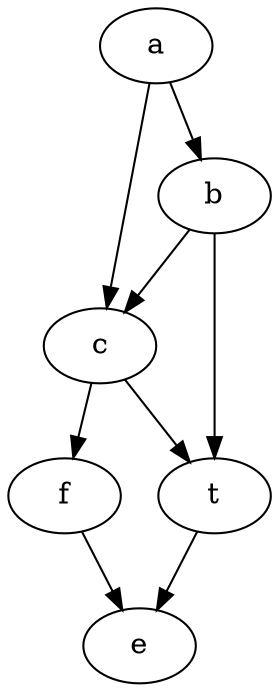 digraph {
    a -> b [];
    a -> c [];
    b -> t [];
    b -> c [];
    c -> t [];
    c -> f [];
    t -> e [];
    f -> e [];
}
